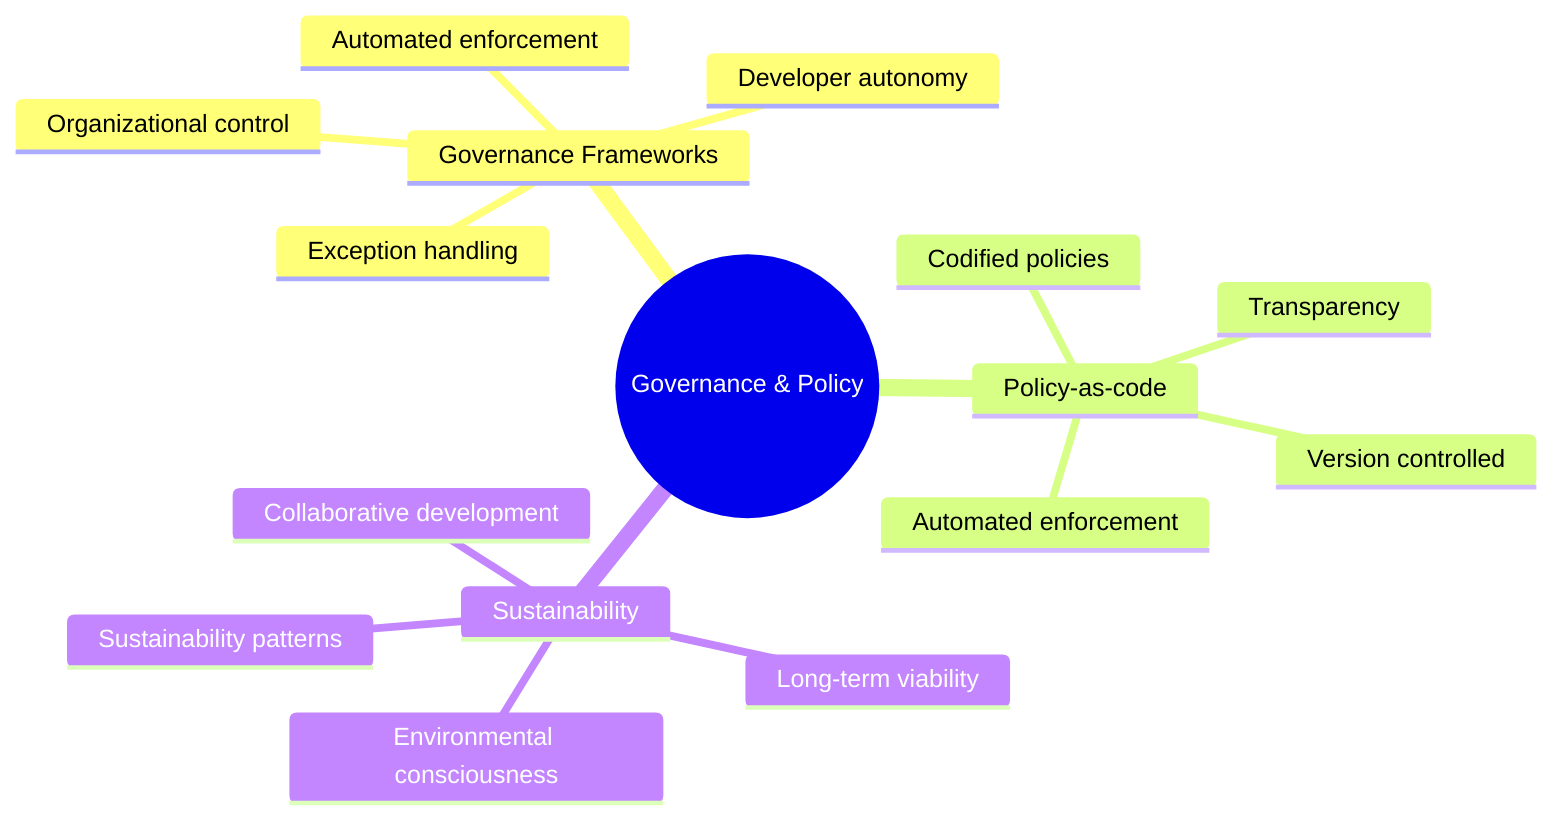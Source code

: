 mindmap
  root((Governance & Policy))
    Governance Frameworks
      Developer autonomy
      Organizational control
      Automated enforcement
      Exception handling
    Policy-as-code
      Codified policies
      Version controlled
      Automated enforcement
      Transparency
    Sustainability
      Environmental consciousness
      Collaborative development
      Sustainability patterns
      Long-term viability